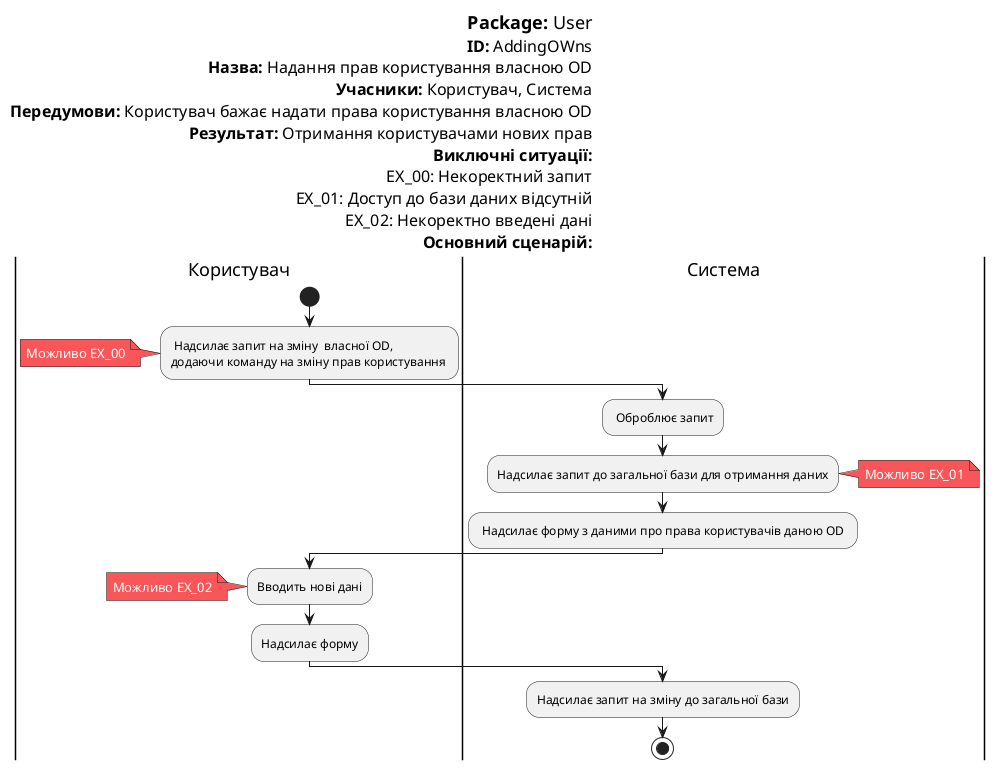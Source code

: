 @startuml EditAction

left header
<font color=000 size=18><b>Package:</b> User
<font color=000 size=16><b>ID:</b> AddingOWns
<font color=000 size=16><b>Назва:</b> Надання прав користування власною OD 
<font color=000 size=16><b>Учасники:</b> Користувач, Система
<font color=000 size=16><b>Передумови:</b> Користувач бажає надати права користування власною OD
<font color=000 size=16><b>Результат:</b> Отримання користувачами нових прав
<font color=000 size=16><b>Виключні ситуації:</b>
<font color=000 size=16>EX_00: Некоректний запит
<font color=000 size=16>EX_01: Доступ до бази даних відсутній
<font color=000 size=16>EX_02: Некоректно введені дані
<font color=000 size=16><b>Основний сценарій:</b>
end header

skinparam	shadowing false
skinparam Note {
	BackgroundColor #f85658
	FontColor #ffffff
}

|Користувач|
start
: Надсилає запит на зміну  власної OD,
додаючи команду на зміну прав користування ;
note left
Можливо ЕХ_00
end note

|Система|
: Оброблює запит;

|Система|
:Надсилає запит до загальної бази для отримання даних;
note right
Можливо ЕХ_01
end note
: Надсилає форму з даними про права користувачів даною OD ;

|Користувач|
:Вводить нові дані;
note left
Можливо ЕХ_02
end note
:Надсилає форму;

|Система|
:Надсилає запит на зміну до загальної бази;

stop;
@enduml
